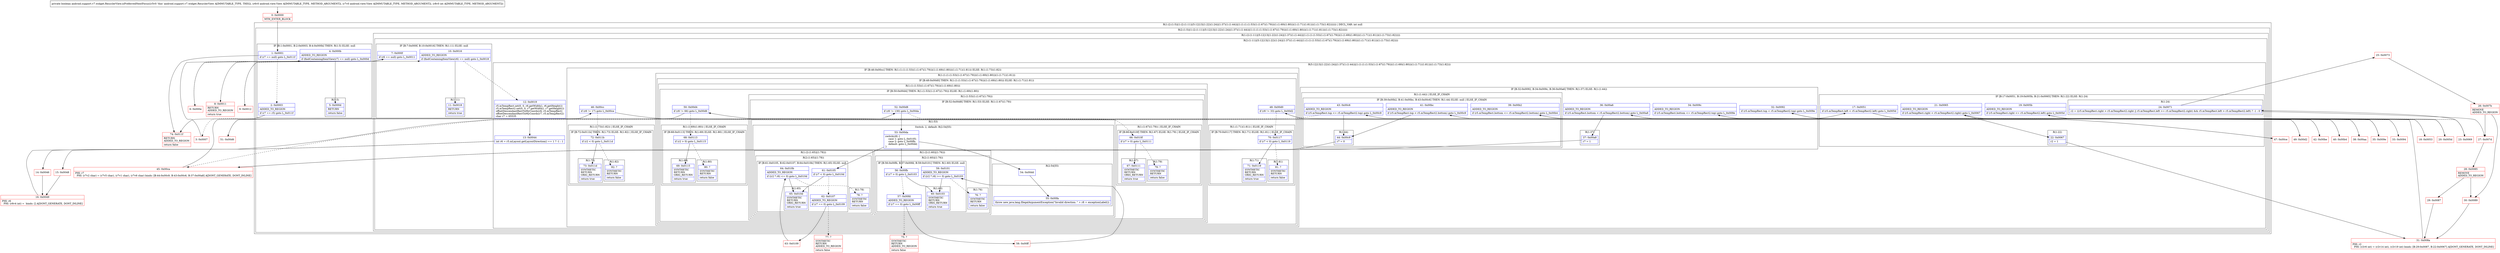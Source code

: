 digraph "CFG forandroid.support.v7.widget.RecyclerView.isPreferredNextFocus(Landroid\/view\/View;Landroid\/view\/View;I)Z" {
subgraph cluster_Region_1788624010 {
label = "R(1:(2:(1:5)|(1:(2:(1:11)|(5:12|13|(1:22)(1:24)|(1:37)(1:(1:44))|(1:(1:(1:(1:53)(1:(1:67)(1:79)))(1:(1:69)(1:80)))(1:(1:71)(1:81)))(1:(1:73)(1:82))))))) | DECL_VAR: int null\l";
node [shape=record,color=blue];
subgraph cluster_Region_227642220 {
label = "R(2:(1:5)|(1:(2:(1:11)|(5:12|13|(1:22)(1:24)|(1:37)(1:(1:44))|(1:(1:(1:(1:53)(1:(1:67)(1:79)))(1:(1:69)(1:80)))(1:(1:71)(1:81)))(1:(1:73)(1:82))))))";
node [shape=record,color=blue];
subgraph cluster_IfRegion_1512567097 {
label = "IF [B:1:0x0001, B:2:0x0003, B:4:0x000b] THEN: R(1:5) ELSE: null";
node [shape=record,color=blue];
Node_1 [shape=record,label="{1\:\ 0x0001|if (r7 == null) goto L_0x011f\l}"];
Node_2 [shape=record,label="{2\:\ 0x0003|ADDED_TO_REGION\l|if (r7 == r5) goto L_0x011f\l}"];
Node_4 [shape=record,label="{4\:\ 0x000b|ADDED_TO_REGION\l|if (findContainingItemView(r7) == null) goto L_0x000d\l}"];
subgraph cluster_Region_810381452 {
label = "R(1:5)";
node [shape=record,color=blue];
Node_5 [shape=record,label="{5\:\ 0x000d|RETURN\l|return false\l}"];
}
}
subgraph cluster_Region_993948259 {
label = "R(1:(2:(1:11)|(5:12|13|(1:22)(1:24)|(1:37)(1:(1:44))|(1:(1:(1:(1:53)(1:(1:67)(1:79)))(1:(1:69)(1:80)))(1:(1:71)(1:81)))(1:(1:73)(1:82)))))";
node [shape=record,color=blue];
subgraph cluster_Region_989152387 {
label = "R(2:(1:11)|(5:12|13|(1:22)(1:24)|(1:37)(1:(1:44))|(1:(1:(1:(1:53)(1:(1:67)(1:79)))(1:(1:69)(1:80)))(1:(1:71)(1:81)))(1:(1:73)(1:82))))";
node [shape=record,color=blue];
subgraph cluster_IfRegion_1606337757 {
label = "IF [B:7:0x000f, B:10:0x0016] THEN: R(1:11) ELSE: null";
node [shape=record,color=blue];
Node_7 [shape=record,label="{7\:\ 0x000f|if (r6 == null) goto L_0x0011\l}"];
Node_10 [shape=record,label="{10\:\ 0x0016|ADDED_TO_REGION\l|if (findContainingItemView(r6) == null) goto L_0x0018\l}"];
subgraph cluster_Region_78386870 {
label = "R(1:11)";
node [shape=record,color=blue];
Node_11 [shape=record,label="{11\:\ 0x0018|RETURN\l|return true\l}"];
}
}
subgraph cluster_Region_985522528 {
label = "R(5:12|13|(1:22)(1:24)|(1:37)(1:(1:44))|(1:(1:(1:(1:53)(1:(1:67)(1:79)))(1:(1:69)(1:80)))(1:(1:71)(1:81)))(1:(1:73)(1:82)))";
node [shape=record,color=blue];
Node_12 [shape=record,label="{12\:\ 0x0019|r5.mTempRect.set(0, 0, r6.getWidth(), r6.getHeight())\lr5.mTempRect2.set(0, 0, r7.getWidth(), r7.getHeight())\loffsetDescendantRectToMyCoords(r6, r5.mTempRect)\loffsetDescendantRectToMyCoords(r7, r5.mTempRect2)\lchar r7 = 65535\l}"];
Node_13 [shape=record,label="{13\:\ 0x0044|int r6 = r5.mLayout.getLayoutDirection() == 1 ? \-1 : 1\l}"];
subgraph cluster_IfRegion_1279901994 {
label = "IF [B:17:0x0051, B:19:0x005b, B:21:0x0065] THEN: R(1:22) ELSE: R(1:24)";
node [shape=record,color=blue];
Node_17 [shape=record,label="{17\:\ 0x0051|if (r5.mTempRect.left \< r5.mTempRect2.left) goto L_0x005d\l}"];
Node_19 [shape=record,label="{19\:\ 0x005b|ADDED_TO_REGION\l|if (r5.mTempRect.right \<= r5.mTempRect2.left) goto L_0x005d\l}"];
Node_21 [shape=record,label="{21\:\ 0x0065|ADDED_TO_REGION\l|if (r5.mTempRect.right \< r5.mTempRect2.right) goto L_0x0067\l}"];
subgraph cluster_Region_2129652353 {
label = "R(1:22)";
node [shape=record,color=blue];
Node_22 [shape=record,label="{22\:\ 0x0067|r2 = 1\l}"];
}
subgraph cluster_Region_933905949 {
label = "R(1:24)";
node [shape=record,color=blue];
Node_24 [shape=record,label="{24\:\ 0x0071|r2 = ((r5.mTempRect.right \> r5.mTempRect2.right \|\| r5.mTempRect.left \>= r5.mTempRect2.right) && r5.mTempRect.left \> r5.mTempRect2.left) ? \-1 : 0\l}"];
}
}
subgraph cluster_IfRegion_1552438652 {
label = "IF [B:32:0x0092, B:34:0x009c, B:36:0x00a6] THEN: R(1:37) ELSE: R(1:(1:44))";
node [shape=record,color=blue];
Node_32 [shape=record,label="{32\:\ 0x0092|if (r5.mTempRect.top \< r5.mTempRect2.top) goto L_0x009e\l}"];
Node_34 [shape=record,label="{34\:\ 0x009c|ADDED_TO_REGION\l|if (r5.mTempRect.bottom \<= r5.mTempRect2.top) goto L_0x009e\l}"];
Node_36 [shape=record,label="{36\:\ 0x00a6|ADDED_TO_REGION\l|if (r5.mTempRect.bottom \< r5.mTempRect2.bottom) goto L_0x00a8\l}"];
subgraph cluster_Region_2068401294 {
label = "R(1:37)";
node [shape=record,color=blue];
Node_37 [shape=record,label="{37\:\ 0x00a8|r7 = 1\l}"];
}
subgraph cluster_Region_1975122460 {
label = "R(1:(1:44)) | ELSE_IF_CHAIN\l";
node [shape=record,color=blue];
subgraph cluster_IfRegion_289688507 {
label = "IF [B:39:0x00b2, B:41:0x00bc, B:43:0x00c6] THEN: R(1:44) ELSE: null | ELSE_IF_CHAIN\l";
node [shape=record,color=blue];
Node_39 [shape=record,label="{39\:\ 0x00b2|ADDED_TO_REGION\l|if (r5.mTempRect.bottom \<= r5.mTempRect2.bottom) goto L_0x00b4\l}"];
Node_41 [shape=record,label="{41\:\ 0x00bc|ADDED_TO_REGION\l|if (r5.mTempRect.top \< r5.mTempRect2.bottom) goto L_0x00c9\l}"];
Node_43 [shape=record,label="{43\:\ 0x00c6|ADDED_TO_REGION\l|if (r5.mTempRect.top \<= r5.mTempRect2.top) goto L_0x00c9\l}"];
subgraph cluster_Region_627557740 {
label = "R(1:44)";
node [shape=record,color=blue];
Node_44 [shape=record,label="{44\:\ 0x00c9|r7 = 0\l}"];
}
}
}
}
subgraph cluster_IfRegion_327583784 {
label = "IF [B:46:0x00cc] THEN: R(1:(1:(1:(1:53)(1:(1:67)(1:79)))(1:(1:69)(1:80)))(1:(1:71)(1:81))) ELSE: R(1:(1:73)(1:82))";
node [shape=record,color=blue];
Node_46 [shape=record,label="{46\:\ 0x00cc|if (r8 != 17) goto L_0x00ce\l}"];
subgraph cluster_Region_221977745 {
label = "R(1:(1:(1:(1:53)(1:(1:67)(1:79)))(1:(1:69)(1:80)))(1:(1:71)(1:81)))";
node [shape=record,color=blue];
subgraph cluster_IfRegion_937983536 {
label = "IF [B:48:0x00d0] THEN: R(1:(1:(1:53)(1:(1:67)(1:79)))(1:(1:69)(1:80))) ELSE: R(1:(1:71)(1:81))";
node [shape=record,color=blue];
Node_48 [shape=record,label="{48\:\ 0x00d0|if (r8 != 33) goto L_0x00d2\l}"];
subgraph cluster_Region_71496421 {
label = "R(1:(1:(1:53)(1:(1:67)(1:79)))(1:(1:69)(1:80)))";
node [shape=record,color=blue];
subgraph cluster_IfRegion_597880205 {
label = "IF [B:50:0x00d4] THEN: R(1:(1:53)(1:(1:67)(1:79))) ELSE: R(1:(1:69)(1:80))";
node [shape=record,color=blue];
Node_50 [shape=record,label="{50\:\ 0x00d4|if (r8 != 66) goto L_0x00d6\l}"];
subgraph cluster_Region_1982378748 {
label = "R(1:(1:53)(1:(1:67)(1:79)))";
node [shape=record,color=blue];
subgraph cluster_IfRegion_38095863 {
label = "IF [B:52:0x00d8] THEN: R(1:53) ELSE: R(1:(1:67)(1:79))";
node [shape=record,color=blue];
Node_52 [shape=record,label="{52\:\ 0x00d8|if (r8 != 130) goto L_0x00da\l}"];
subgraph cluster_Region_285430912 {
label = "R(1:53)";
node [shape=record,color=blue];
subgraph cluster_SwitchRegion_628694440 {
label = "Switch: 2, default: R(2:54|55)";
node [shape=record,color=blue];
Node_53 [shape=record,label="{53\:\ 0x00da|switch(r8) \{\l    case 1: goto L_0x0105;\l    case 2: goto L_0x00fb;\l    default: goto L_0x00dd;\l\}\l}"];
subgraph cluster_Region_376825001 {
label = "R(1:(2:(1:65)|(1:78)))";
node [shape=record,color=blue];
subgraph cluster_Region_1053232995 {
label = "R(2:(1:65)|(1:78))";
node [shape=record,color=blue];
subgraph cluster_IfRegion_1318649997 {
label = "IF [B:61:0x0105, B:62:0x0107, B:64:0x010b] THEN: R(1:65) ELSE: null";
node [shape=record,color=blue];
Node_61 [shape=record,label="{61\:\ 0x0105|if (r7 \< 0) goto L_0x010d\l}"];
Node_62 [shape=record,label="{62\:\ 0x0107|ADDED_TO_REGION\l|if (r7 == 0) goto L_0x0109\l}"];
Node_64 [shape=record,label="{64\:\ 0x010b|ADDED_TO_REGION\l|if ((r2 * r6) \<= 0) goto L_0x010d\l}"];
subgraph cluster_Region_896265071 {
label = "R(1:65)";
node [shape=record,color=blue];
Node_65 [shape=record,label="{65\:\ 0x010d|SYNTHETIC\lRETURN\lORIG_RETURN\l|return true\l}"];
}
}
subgraph cluster_Region_1485976631 {
label = "R(1:78)";
node [shape=record,color=blue];
Node_78 [shape=record,label="{78\:\ ?|SYNTHETIC\lRETURN\l|return false\l}"];
}
}
}
subgraph cluster_Region_1635504928 {
label = "R(1:(2:(1:60)|(1:76)))";
node [shape=record,color=blue];
subgraph cluster_Region_1732342907 {
label = "R(2:(1:60)|(1:76))";
node [shape=record,color=blue];
subgraph cluster_IfRegion_461000415 {
label = "IF [B:56:0x00fb, B:57:0x00fd, B:59:0x0101] THEN: R(1:60) ELSE: null";
node [shape=record,color=blue];
Node_56 [shape=record,label="{56\:\ 0x00fb|if (r7 \> 0) goto L_0x0103\l}"];
Node_57 [shape=record,label="{57\:\ 0x00fd|ADDED_TO_REGION\l|if (r7 == 0) goto L_0x00ff\l}"];
Node_59 [shape=record,label="{59\:\ 0x0101|ADDED_TO_REGION\l|if ((r2 * r6) \>= 0) goto L_0x0103\l}"];
subgraph cluster_Region_228313967 {
label = "R(1:60)";
node [shape=record,color=blue];
Node_60 [shape=record,label="{60\:\ 0x0103|SYNTHETIC\lRETURN\lORIG_RETURN\l|return true\l}"];
}
}
subgraph cluster_Region_1155626343 {
label = "R(1:76)";
node [shape=record,color=blue];
Node_76 [shape=record,label="{76\:\ ?|SYNTHETIC\lRETURN\l|return false\l}"];
}
}
}
subgraph cluster_Region_2075937800 {
label = "R(2:54|55)";
node [shape=record,color=blue];
Node_54 [shape=record,label="{54\:\ 0x00dd}"];
Node_55 [shape=record,label="{55\:\ 0x00fa|throw new java.lang.IllegalArgumentException(\"Invalid direction: \" + r8 + exceptionLabel())\l}"];
}
}
}
subgraph cluster_Region_397548968 {
label = "R(1:(1:67)(1:79)) | ELSE_IF_CHAIN\l";
node [shape=record,color=blue];
subgraph cluster_IfRegion_11383929 {
label = "IF [B:66:0x010f] THEN: R(1:67) ELSE: R(1:79) | ELSE_IF_CHAIN\l";
node [shape=record,color=blue];
Node_66 [shape=record,label="{66\:\ 0x010f|if (r7 \> 0) goto L_0x0111\l}"];
subgraph cluster_Region_1151429762 {
label = "R(1:67)";
node [shape=record,color=blue];
Node_67 [shape=record,label="{67\:\ 0x0111|SYNTHETIC\lRETURN\lORIG_RETURN\l|return true\l}"];
}
subgraph cluster_Region_195326780 {
label = "R(1:79)";
node [shape=record,color=blue];
Node_79 [shape=record,label="{79\:\ ?|SYNTHETIC\lRETURN\l|return false\l}"];
}
}
}
}
}
subgraph cluster_Region_308392524 {
label = "R(1:(1:69)(1:80)) | ELSE_IF_CHAIN\l";
node [shape=record,color=blue];
subgraph cluster_IfRegion_364487413 {
label = "IF [B:68:0x0113] THEN: R(1:69) ELSE: R(1:80) | ELSE_IF_CHAIN\l";
node [shape=record,color=blue];
Node_68 [shape=record,label="{68\:\ 0x0113|if (r2 \> 0) goto L_0x0115\l}"];
subgraph cluster_Region_1521686972 {
label = "R(1:69)";
node [shape=record,color=blue];
Node_69 [shape=record,label="{69\:\ 0x0115|SYNTHETIC\lRETURN\lORIG_RETURN\l|return true\l}"];
}
subgraph cluster_Region_1915137093 {
label = "R(1:80)";
node [shape=record,color=blue];
Node_80 [shape=record,label="{80\:\ ?|SYNTHETIC\lRETURN\l|return false\l}"];
}
}
}
}
}
subgraph cluster_Region_1833599903 {
label = "R(1:(1:71)(1:81)) | ELSE_IF_CHAIN\l";
node [shape=record,color=blue];
subgraph cluster_IfRegion_825337310 {
label = "IF [B:70:0x0117] THEN: R(1:71) ELSE: R(1:81) | ELSE_IF_CHAIN\l";
node [shape=record,color=blue];
Node_70 [shape=record,label="{70\:\ 0x0117|if (r7 \< 0) goto L_0x0119\l}"];
subgraph cluster_Region_893139657 {
label = "R(1:71)";
node [shape=record,color=blue];
Node_71 [shape=record,label="{71\:\ 0x0119|SYNTHETIC\lRETURN\lORIG_RETURN\l|return true\l}"];
}
subgraph cluster_Region_1996536619 {
label = "R(1:81)";
node [shape=record,color=blue];
Node_81 [shape=record,label="{81\:\ ?|SYNTHETIC\lRETURN\l|return false\l}"];
}
}
}
}
}
subgraph cluster_Region_805532938 {
label = "R(1:(1:73)(1:82)) | ELSE_IF_CHAIN\l";
node [shape=record,color=blue];
subgraph cluster_IfRegion_166485742 {
label = "IF [B:72:0x011b] THEN: R(1:73) ELSE: R(1:82) | ELSE_IF_CHAIN\l";
node [shape=record,color=blue];
Node_72 [shape=record,label="{72\:\ 0x011b|if (r2 \< 0) goto L_0x011d\l}"];
subgraph cluster_Region_1574098792 {
label = "R(1:73)";
node [shape=record,color=blue];
Node_73 [shape=record,label="{73\:\ 0x011d|SYNTHETIC\lRETURN\lORIG_RETURN\l|return true\l}"];
}
subgraph cluster_Region_796517914 {
label = "R(1:82)";
node [shape=record,color=blue];
Node_82 [shape=record,label="{82\:\ ?|SYNTHETIC\lRETURN\l|return false\l}"];
}
}
}
}
}
}
}
}
}
Node_0 [shape=record,color=red,label="{0\:\ 0x0000|MTH_ENTER_BLOCK\l}"];
Node_3 [shape=record,color=red,label="{3\:\ 0x0007}"];
Node_6 [shape=record,color=red,label="{6\:\ 0x000e}"];
Node_8 [shape=record,color=red,label="{8\:\ 0x0011|RETURN\lADDED_TO_REGION\l|return true\l}"];
Node_9 [shape=record,color=red,label="{9\:\ 0x0012}"];
Node_14 [shape=record,color=red,label="{14\:\ 0x0046}"];
Node_15 [shape=record,color=red,label="{15\:\ 0x0048}"];
Node_16 [shape=record,color=red,label="{16\:\ 0x0049|PHI: r6 \l  PHI: (r6v4 int) =  binds: [] A[DONT_GENERATE, DONT_INLINE]\l}"];
Node_18 [shape=record,color=red,label="{18\:\ 0x0053}"];
Node_20 [shape=record,color=red,label="{20\:\ 0x005d}"];
Node_23 [shape=record,color=red,label="{23\:\ 0x0069}"];
Node_25 [shape=record,color=red,label="{25\:\ 0x0073}"];
Node_26 [shape=record,color=red,label="{26\:\ 0x007b|REMOVE\lADDED_TO_REGION\l}"];
Node_27 [shape=record,color=red,label="{27\:\ 0x007d}"];
Node_28 [shape=record,color=red,label="{28\:\ 0x0085|REMOVE\lADDED_TO_REGION\l}"];
Node_29 [shape=record,color=red,label="{29\:\ 0x0087}"];
Node_30 [shape=record,color=red,label="{30\:\ 0x0089}"];
Node_31 [shape=record,color=red,label="{31\:\ 0x008a|PHI: r2 \l  PHI: (r2v6 int) = (r2v14 int), (r2v19 int) binds: [B:29:0x0087, B:22:0x0067] A[DONT_GENERATE, DONT_INLINE]\l}"];
Node_33 [shape=record,color=red,label="{33\:\ 0x0094}"];
Node_35 [shape=record,color=red,label="{35\:\ 0x009e}"];
Node_38 [shape=record,color=red,label="{38\:\ 0x00aa}"];
Node_40 [shape=record,color=red,label="{40\:\ 0x00b4}"];
Node_42 [shape=record,color=red,label="{42\:\ 0x00be}"];
Node_45 [shape=record,color=red,label="{45\:\ 0x00ca|PHI: r7 \l  PHI: (r7v2 char) = (r7v5 char), (r7v1 char), (r7v6 char) binds: [B:44:0x00c9, B:43:0x00c6, B:37:0x00a8] A[DONT_GENERATE, DONT_INLINE]\l}"];
Node_47 [shape=record,color=red,label="{47\:\ 0x00ce}"];
Node_49 [shape=record,color=red,label="{49\:\ 0x00d2}"];
Node_51 [shape=record,color=red,label="{51\:\ 0x00d6}"];
Node_58 [shape=record,color=red,label="{58\:\ 0x00ff}"];
Node_63 [shape=record,color=red,label="{63\:\ 0x0109}"];
Node_74 [shape=record,color=red,label="{74\:\ 0x011f|RETURN\lADDED_TO_REGION\l|return false\l}"];
Node_75 [shape=record,color=red,label="{75\:\ ?|SYNTHETIC\lRETURN\lADDED_TO_REGION\l|return false\l}"];
Node_77 [shape=record,color=red,label="{77\:\ ?|SYNTHETIC\lRETURN\lADDED_TO_REGION\l|return false\l}"];
MethodNode[shape=record,label="{private boolean android.support.v7.widget.RecyclerView.isPreferredNextFocus((r5v0 'this' android.support.v7.widget.RecyclerView A[IMMUTABLE_TYPE, THIS]), (r6v0 android.view.View A[IMMUTABLE_TYPE, METHOD_ARGUMENT]), (r7v0 android.view.View A[IMMUTABLE_TYPE, METHOD_ARGUMENT]), (r8v0 int A[IMMUTABLE_TYPE, METHOD_ARGUMENT])) }"];
MethodNode -> Node_0;
Node_1 -> Node_2[style=dashed];
Node_1 -> Node_74;
Node_2 -> Node_3[style=dashed];
Node_2 -> Node_74;
Node_4 -> Node_5;
Node_4 -> Node_6[style=dashed];
Node_7 -> Node_8;
Node_7 -> Node_9[style=dashed];
Node_10 -> Node_11;
Node_10 -> Node_12[style=dashed];
Node_12 -> Node_13;
Node_13 -> Node_14;
Node_13 -> Node_15;
Node_17 -> Node_18[style=dashed];
Node_17 -> Node_20;
Node_19 -> Node_20;
Node_19 -> Node_23[style=dashed];
Node_21 -> Node_22;
Node_21 -> Node_23[style=dashed];
Node_22 -> Node_31;
Node_24 -> Node_25;
Node_24 -> Node_27;
Node_32 -> Node_33[style=dashed];
Node_32 -> Node_35;
Node_34 -> Node_35;
Node_34 -> Node_38[style=dashed];
Node_36 -> Node_37;
Node_36 -> Node_38[style=dashed];
Node_37 -> Node_45;
Node_39 -> Node_40;
Node_39 -> Node_42[style=dashed];
Node_41 -> Node_42[style=dashed];
Node_41 -> Node_44;
Node_43 -> Node_44;
Node_43 -> Node_45[style=dashed];
Node_44 -> Node_45;
Node_46 -> Node_47;
Node_46 -> Node_72[style=dashed];
Node_48 -> Node_49;
Node_48 -> Node_70[style=dashed];
Node_50 -> Node_51;
Node_50 -> Node_68[style=dashed];
Node_52 -> Node_53;
Node_52 -> Node_66[style=dashed];
Node_53 -> Node_54;
Node_53 -> Node_56;
Node_53 -> Node_61;
Node_61 -> Node_62[style=dashed];
Node_61 -> Node_65;
Node_62 -> Node_63;
Node_62 -> Node_77[style=dashed];
Node_64 -> Node_65;
Node_64 -> Node_78[style=dashed];
Node_56 -> Node_57[style=dashed];
Node_56 -> Node_60;
Node_57 -> Node_58;
Node_57 -> Node_75[style=dashed];
Node_59 -> Node_60;
Node_59 -> Node_76[style=dashed];
Node_54 -> Node_55;
Node_66 -> Node_67;
Node_66 -> Node_79[style=dashed];
Node_68 -> Node_69;
Node_68 -> Node_80[style=dashed];
Node_70 -> Node_71;
Node_70 -> Node_81[style=dashed];
Node_72 -> Node_73;
Node_72 -> Node_82[style=dashed];
Node_0 -> Node_1;
Node_3 -> Node_4;
Node_6 -> Node_7;
Node_9 -> Node_10;
Node_14 -> Node_16;
Node_15 -> Node_16;
Node_16 -> Node_17;
Node_18 -> Node_19;
Node_20 -> Node_21;
Node_23 -> Node_24;
Node_25 -> Node_26;
Node_26 -> Node_27;
Node_26 -> Node_30;
Node_27 -> Node_28;
Node_28 -> Node_29;
Node_28 -> Node_30;
Node_29 -> Node_31;
Node_30 -> Node_31;
Node_31 -> Node_32;
Node_33 -> Node_34;
Node_35 -> Node_36;
Node_38 -> Node_39;
Node_40 -> Node_41;
Node_42 -> Node_43;
Node_45 -> Node_46;
Node_47 -> Node_48;
Node_49 -> Node_50;
Node_51 -> Node_52;
Node_58 -> Node_59;
Node_63 -> Node_64;
}

